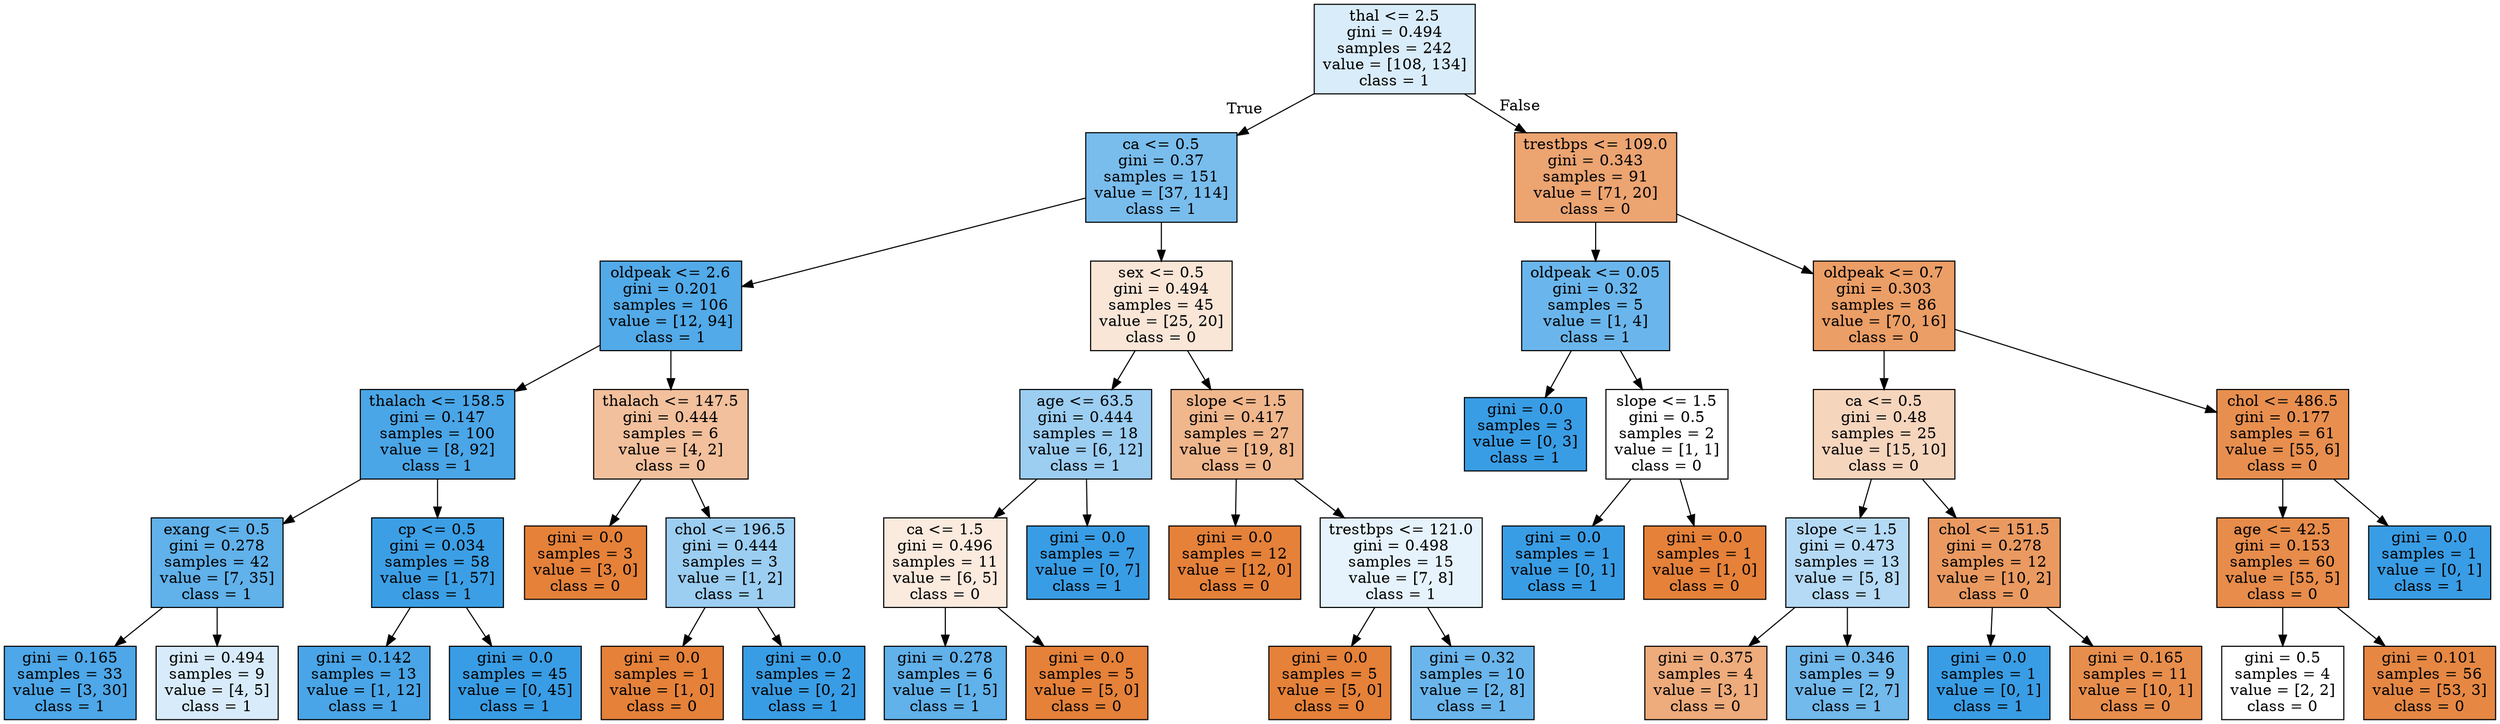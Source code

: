 digraph Tree {
node [shape=box, style="filled", color="black"] ;
0 [label="thal <= 2.5\ngini = 0.494\nsamples = 242\nvalue = [108, 134]\nclass = 1", fillcolor="#d9ecfa"] ;
1 [label="ca <= 0.5\ngini = 0.37\nsamples = 151\nvalue = [37, 114]\nclass = 1", fillcolor="#79bded"] ;
0 -> 1 [labeldistance=2.5, labelangle=45, headlabel="True"] ;
2 [label="oldpeak <= 2.6\ngini = 0.201\nsamples = 106\nvalue = [12, 94]\nclass = 1", fillcolor="#52aae8"] ;
1 -> 2 ;
3 [label="thalach <= 158.5\ngini = 0.147\nsamples = 100\nvalue = [8, 92]\nclass = 1", fillcolor="#4aa6e7"] ;
2 -> 3 ;
4 [label="exang <= 0.5\ngini = 0.278\nsamples = 42\nvalue = [7, 35]\nclass = 1", fillcolor="#61b1ea"] ;
3 -> 4 ;
5 [label="gini = 0.165\nsamples = 33\nvalue = [3, 30]\nclass = 1", fillcolor="#4da7e8"] ;
4 -> 5 ;
6 [label="gini = 0.494\nsamples = 9\nvalue = [4, 5]\nclass = 1", fillcolor="#d7ebfa"] ;
4 -> 6 ;
7 [label="cp <= 0.5\ngini = 0.034\nsamples = 58\nvalue = [1, 57]\nclass = 1", fillcolor="#3c9fe5"] ;
3 -> 7 ;
8 [label="gini = 0.142\nsamples = 13\nvalue = [1, 12]\nclass = 1", fillcolor="#49a5e7"] ;
7 -> 8 ;
9 [label="gini = 0.0\nsamples = 45\nvalue = [0, 45]\nclass = 1", fillcolor="#399de5"] ;
7 -> 9 ;
10 [label="thalach <= 147.5\ngini = 0.444\nsamples = 6\nvalue = [4, 2]\nclass = 0", fillcolor="#f2c09c"] ;
2 -> 10 ;
11 [label="gini = 0.0\nsamples = 3\nvalue = [3, 0]\nclass = 0", fillcolor="#e58139"] ;
10 -> 11 ;
12 [label="chol <= 196.5\ngini = 0.444\nsamples = 3\nvalue = [1, 2]\nclass = 1", fillcolor="#9ccef2"] ;
10 -> 12 ;
13 [label="gini = 0.0\nsamples = 1\nvalue = [1, 0]\nclass = 0", fillcolor="#e58139"] ;
12 -> 13 ;
14 [label="gini = 0.0\nsamples = 2\nvalue = [0, 2]\nclass = 1", fillcolor="#399de5"] ;
12 -> 14 ;
15 [label="sex <= 0.5\ngini = 0.494\nsamples = 45\nvalue = [25, 20]\nclass = 0", fillcolor="#fae6d7"] ;
1 -> 15 ;
16 [label="age <= 63.5\ngini = 0.444\nsamples = 18\nvalue = [6, 12]\nclass = 1", fillcolor="#9ccef2"] ;
15 -> 16 ;
17 [label="ca <= 1.5\ngini = 0.496\nsamples = 11\nvalue = [6, 5]\nclass = 0", fillcolor="#fbeade"] ;
16 -> 17 ;
18 [label="gini = 0.278\nsamples = 6\nvalue = [1, 5]\nclass = 1", fillcolor="#61b1ea"] ;
17 -> 18 ;
19 [label="gini = 0.0\nsamples = 5\nvalue = [5, 0]\nclass = 0", fillcolor="#e58139"] ;
17 -> 19 ;
20 [label="gini = 0.0\nsamples = 7\nvalue = [0, 7]\nclass = 1", fillcolor="#399de5"] ;
16 -> 20 ;
21 [label="slope <= 1.5\ngini = 0.417\nsamples = 27\nvalue = [19, 8]\nclass = 0", fillcolor="#f0b68c"] ;
15 -> 21 ;
22 [label="gini = 0.0\nsamples = 12\nvalue = [12, 0]\nclass = 0", fillcolor="#e58139"] ;
21 -> 22 ;
23 [label="trestbps <= 121.0\ngini = 0.498\nsamples = 15\nvalue = [7, 8]\nclass = 1", fillcolor="#e6f3fc"] ;
21 -> 23 ;
24 [label="gini = 0.0\nsamples = 5\nvalue = [5, 0]\nclass = 0", fillcolor="#e58139"] ;
23 -> 24 ;
25 [label="gini = 0.32\nsamples = 10\nvalue = [2, 8]\nclass = 1", fillcolor="#6ab6ec"] ;
23 -> 25 ;
26 [label="trestbps <= 109.0\ngini = 0.343\nsamples = 91\nvalue = [71, 20]\nclass = 0", fillcolor="#eca471"] ;
0 -> 26 [labeldistance=2.5, labelangle=-45, headlabel="False"] ;
27 [label="oldpeak <= 0.05\ngini = 0.32\nsamples = 5\nvalue = [1, 4]\nclass = 1", fillcolor="#6ab6ec"] ;
26 -> 27 ;
28 [label="gini = 0.0\nsamples = 3\nvalue = [0, 3]\nclass = 1", fillcolor="#399de5"] ;
27 -> 28 ;
29 [label="slope <= 1.5\ngini = 0.5\nsamples = 2\nvalue = [1, 1]\nclass = 0", fillcolor="#ffffff"] ;
27 -> 29 ;
30 [label="gini = 0.0\nsamples = 1\nvalue = [0, 1]\nclass = 1", fillcolor="#399de5"] ;
29 -> 30 ;
31 [label="gini = 0.0\nsamples = 1\nvalue = [1, 0]\nclass = 0", fillcolor="#e58139"] ;
29 -> 31 ;
32 [label="oldpeak <= 0.7\ngini = 0.303\nsamples = 86\nvalue = [70, 16]\nclass = 0", fillcolor="#eb9e66"] ;
26 -> 32 ;
33 [label="ca <= 0.5\ngini = 0.48\nsamples = 25\nvalue = [15, 10]\nclass = 0", fillcolor="#f6d5bd"] ;
32 -> 33 ;
34 [label="slope <= 1.5\ngini = 0.473\nsamples = 13\nvalue = [5, 8]\nclass = 1", fillcolor="#b5daf5"] ;
33 -> 34 ;
35 [label="gini = 0.375\nsamples = 4\nvalue = [3, 1]\nclass = 0", fillcolor="#eeab7b"] ;
34 -> 35 ;
36 [label="gini = 0.346\nsamples = 9\nvalue = [2, 7]\nclass = 1", fillcolor="#72b9ec"] ;
34 -> 36 ;
37 [label="chol <= 151.5\ngini = 0.278\nsamples = 12\nvalue = [10, 2]\nclass = 0", fillcolor="#ea9a61"] ;
33 -> 37 ;
38 [label="gini = 0.0\nsamples = 1\nvalue = [0, 1]\nclass = 1", fillcolor="#399de5"] ;
37 -> 38 ;
39 [label="gini = 0.165\nsamples = 11\nvalue = [10, 1]\nclass = 0", fillcolor="#e88e4d"] ;
37 -> 39 ;
40 [label="chol <= 486.5\ngini = 0.177\nsamples = 61\nvalue = [55, 6]\nclass = 0", fillcolor="#e88f4f"] ;
32 -> 40 ;
41 [label="age <= 42.5\ngini = 0.153\nsamples = 60\nvalue = [55, 5]\nclass = 0", fillcolor="#e78c4b"] ;
40 -> 41 ;
42 [label="gini = 0.5\nsamples = 4\nvalue = [2, 2]\nclass = 0", fillcolor="#ffffff"] ;
41 -> 42 ;
43 [label="gini = 0.101\nsamples = 56\nvalue = [53, 3]\nclass = 0", fillcolor="#e68844"] ;
41 -> 43 ;
44 [label="gini = 0.0\nsamples = 1\nvalue = [0, 1]\nclass = 1", fillcolor="#399de5"] ;
40 -> 44 ;
}